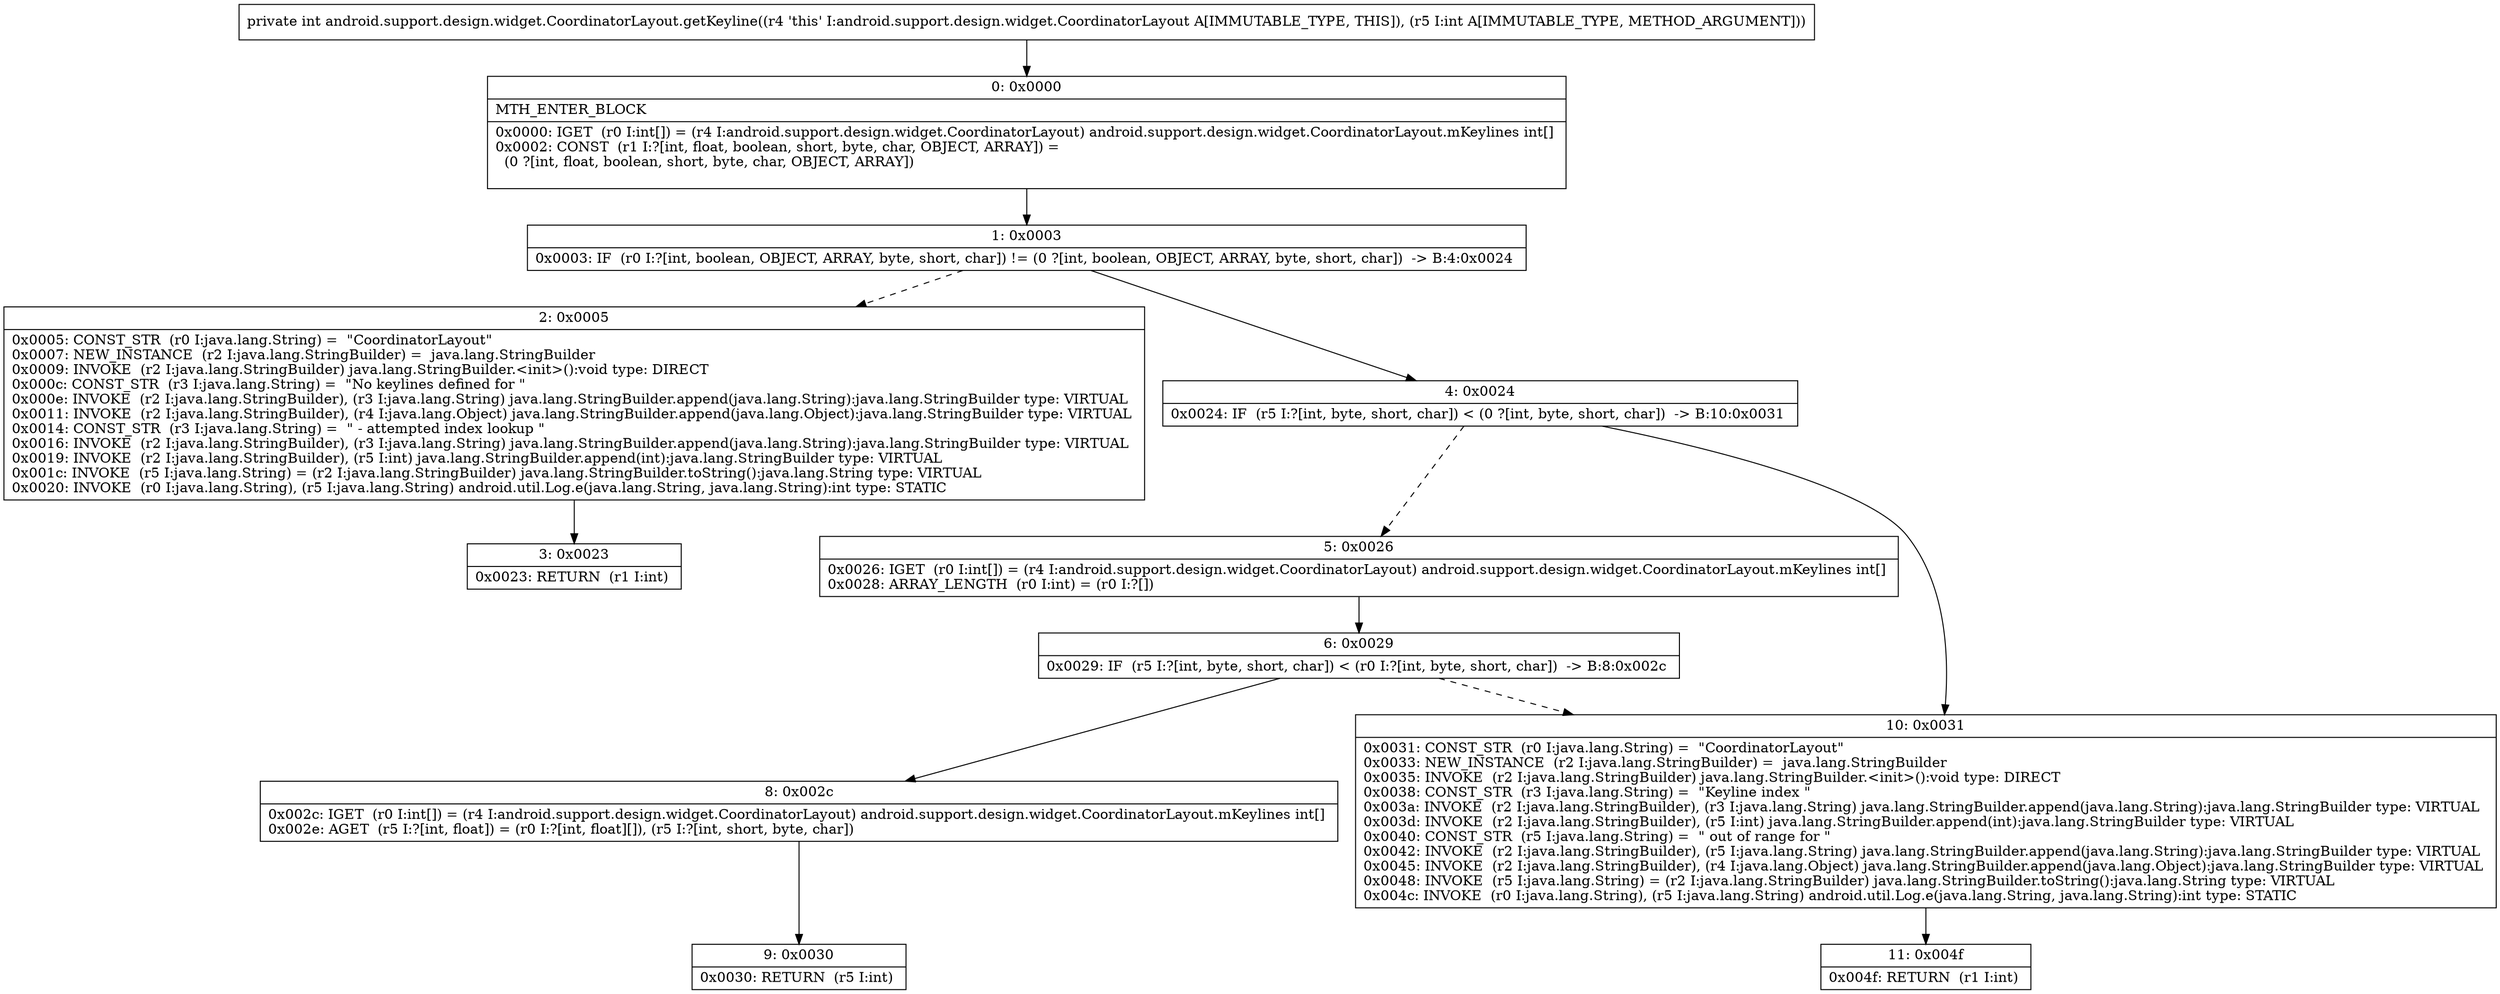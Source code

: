 digraph "CFG forandroid.support.design.widget.CoordinatorLayout.getKeyline(I)I" {
Node_0 [shape=record,label="{0\:\ 0x0000|MTH_ENTER_BLOCK\l|0x0000: IGET  (r0 I:int[]) = (r4 I:android.support.design.widget.CoordinatorLayout) android.support.design.widget.CoordinatorLayout.mKeylines int[] \l0x0002: CONST  (r1 I:?[int, float, boolean, short, byte, char, OBJECT, ARRAY]) = \l  (0 ?[int, float, boolean, short, byte, char, OBJECT, ARRAY])\l \l}"];
Node_1 [shape=record,label="{1\:\ 0x0003|0x0003: IF  (r0 I:?[int, boolean, OBJECT, ARRAY, byte, short, char]) != (0 ?[int, boolean, OBJECT, ARRAY, byte, short, char])  \-\> B:4:0x0024 \l}"];
Node_2 [shape=record,label="{2\:\ 0x0005|0x0005: CONST_STR  (r0 I:java.lang.String) =  \"CoordinatorLayout\" \l0x0007: NEW_INSTANCE  (r2 I:java.lang.StringBuilder) =  java.lang.StringBuilder \l0x0009: INVOKE  (r2 I:java.lang.StringBuilder) java.lang.StringBuilder.\<init\>():void type: DIRECT \l0x000c: CONST_STR  (r3 I:java.lang.String) =  \"No keylines defined for \" \l0x000e: INVOKE  (r2 I:java.lang.StringBuilder), (r3 I:java.lang.String) java.lang.StringBuilder.append(java.lang.String):java.lang.StringBuilder type: VIRTUAL \l0x0011: INVOKE  (r2 I:java.lang.StringBuilder), (r4 I:java.lang.Object) java.lang.StringBuilder.append(java.lang.Object):java.lang.StringBuilder type: VIRTUAL \l0x0014: CONST_STR  (r3 I:java.lang.String) =  \" \- attempted index lookup \" \l0x0016: INVOKE  (r2 I:java.lang.StringBuilder), (r3 I:java.lang.String) java.lang.StringBuilder.append(java.lang.String):java.lang.StringBuilder type: VIRTUAL \l0x0019: INVOKE  (r2 I:java.lang.StringBuilder), (r5 I:int) java.lang.StringBuilder.append(int):java.lang.StringBuilder type: VIRTUAL \l0x001c: INVOKE  (r5 I:java.lang.String) = (r2 I:java.lang.StringBuilder) java.lang.StringBuilder.toString():java.lang.String type: VIRTUAL \l0x0020: INVOKE  (r0 I:java.lang.String), (r5 I:java.lang.String) android.util.Log.e(java.lang.String, java.lang.String):int type: STATIC \l}"];
Node_3 [shape=record,label="{3\:\ 0x0023|0x0023: RETURN  (r1 I:int) \l}"];
Node_4 [shape=record,label="{4\:\ 0x0024|0x0024: IF  (r5 I:?[int, byte, short, char]) \< (0 ?[int, byte, short, char])  \-\> B:10:0x0031 \l}"];
Node_5 [shape=record,label="{5\:\ 0x0026|0x0026: IGET  (r0 I:int[]) = (r4 I:android.support.design.widget.CoordinatorLayout) android.support.design.widget.CoordinatorLayout.mKeylines int[] \l0x0028: ARRAY_LENGTH  (r0 I:int) = (r0 I:?[]) \l}"];
Node_6 [shape=record,label="{6\:\ 0x0029|0x0029: IF  (r5 I:?[int, byte, short, char]) \< (r0 I:?[int, byte, short, char])  \-\> B:8:0x002c \l}"];
Node_8 [shape=record,label="{8\:\ 0x002c|0x002c: IGET  (r0 I:int[]) = (r4 I:android.support.design.widget.CoordinatorLayout) android.support.design.widget.CoordinatorLayout.mKeylines int[] \l0x002e: AGET  (r5 I:?[int, float]) = (r0 I:?[int, float][]), (r5 I:?[int, short, byte, char]) \l}"];
Node_9 [shape=record,label="{9\:\ 0x0030|0x0030: RETURN  (r5 I:int) \l}"];
Node_10 [shape=record,label="{10\:\ 0x0031|0x0031: CONST_STR  (r0 I:java.lang.String) =  \"CoordinatorLayout\" \l0x0033: NEW_INSTANCE  (r2 I:java.lang.StringBuilder) =  java.lang.StringBuilder \l0x0035: INVOKE  (r2 I:java.lang.StringBuilder) java.lang.StringBuilder.\<init\>():void type: DIRECT \l0x0038: CONST_STR  (r3 I:java.lang.String) =  \"Keyline index \" \l0x003a: INVOKE  (r2 I:java.lang.StringBuilder), (r3 I:java.lang.String) java.lang.StringBuilder.append(java.lang.String):java.lang.StringBuilder type: VIRTUAL \l0x003d: INVOKE  (r2 I:java.lang.StringBuilder), (r5 I:int) java.lang.StringBuilder.append(int):java.lang.StringBuilder type: VIRTUAL \l0x0040: CONST_STR  (r5 I:java.lang.String) =  \" out of range for \" \l0x0042: INVOKE  (r2 I:java.lang.StringBuilder), (r5 I:java.lang.String) java.lang.StringBuilder.append(java.lang.String):java.lang.StringBuilder type: VIRTUAL \l0x0045: INVOKE  (r2 I:java.lang.StringBuilder), (r4 I:java.lang.Object) java.lang.StringBuilder.append(java.lang.Object):java.lang.StringBuilder type: VIRTUAL \l0x0048: INVOKE  (r5 I:java.lang.String) = (r2 I:java.lang.StringBuilder) java.lang.StringBuilder.toString():java.lang.String type: VIRTUAL \l0x004c: INVOKE  (r0 I:java.lang.String), (r5 I:java.lang.String) android.util.Log.e(java.lang.String, java.lang.String):int type: STATIC \l}"];
Node_11 [shape=record,label="{11\:\ 0x004f|0x004f: RETURN  (r1 I:int) \l}"];
MethodNode[shape=record,label="{private int android.support.design.widget.CoordinatorLayout.getKeyline((r4 'this' I:android.support.design.widget.CoordinatorLayout A[IMMUTABLE_TYPE, THIS]), (r5 I:int A[IMMUTABLE_TYPE, METHOD_ARGUMENT])) }"];
MethodNode -> Node_0;
Node_0 -> Node_1;
Node_1 -> Node_2[style=dashed];
Node_1 -> Node_4;
Node_2 -> Node_3;
Node_4 -> Node_5[style=dashed];
Node_4 -> Node_10;
Node_5 -> Node_6;
Node_6 -> Node_8;
Node_6 -> Node_10[style=dashed];
Node_8 -> Node_9;
Node_10 -> Node_11;
}

